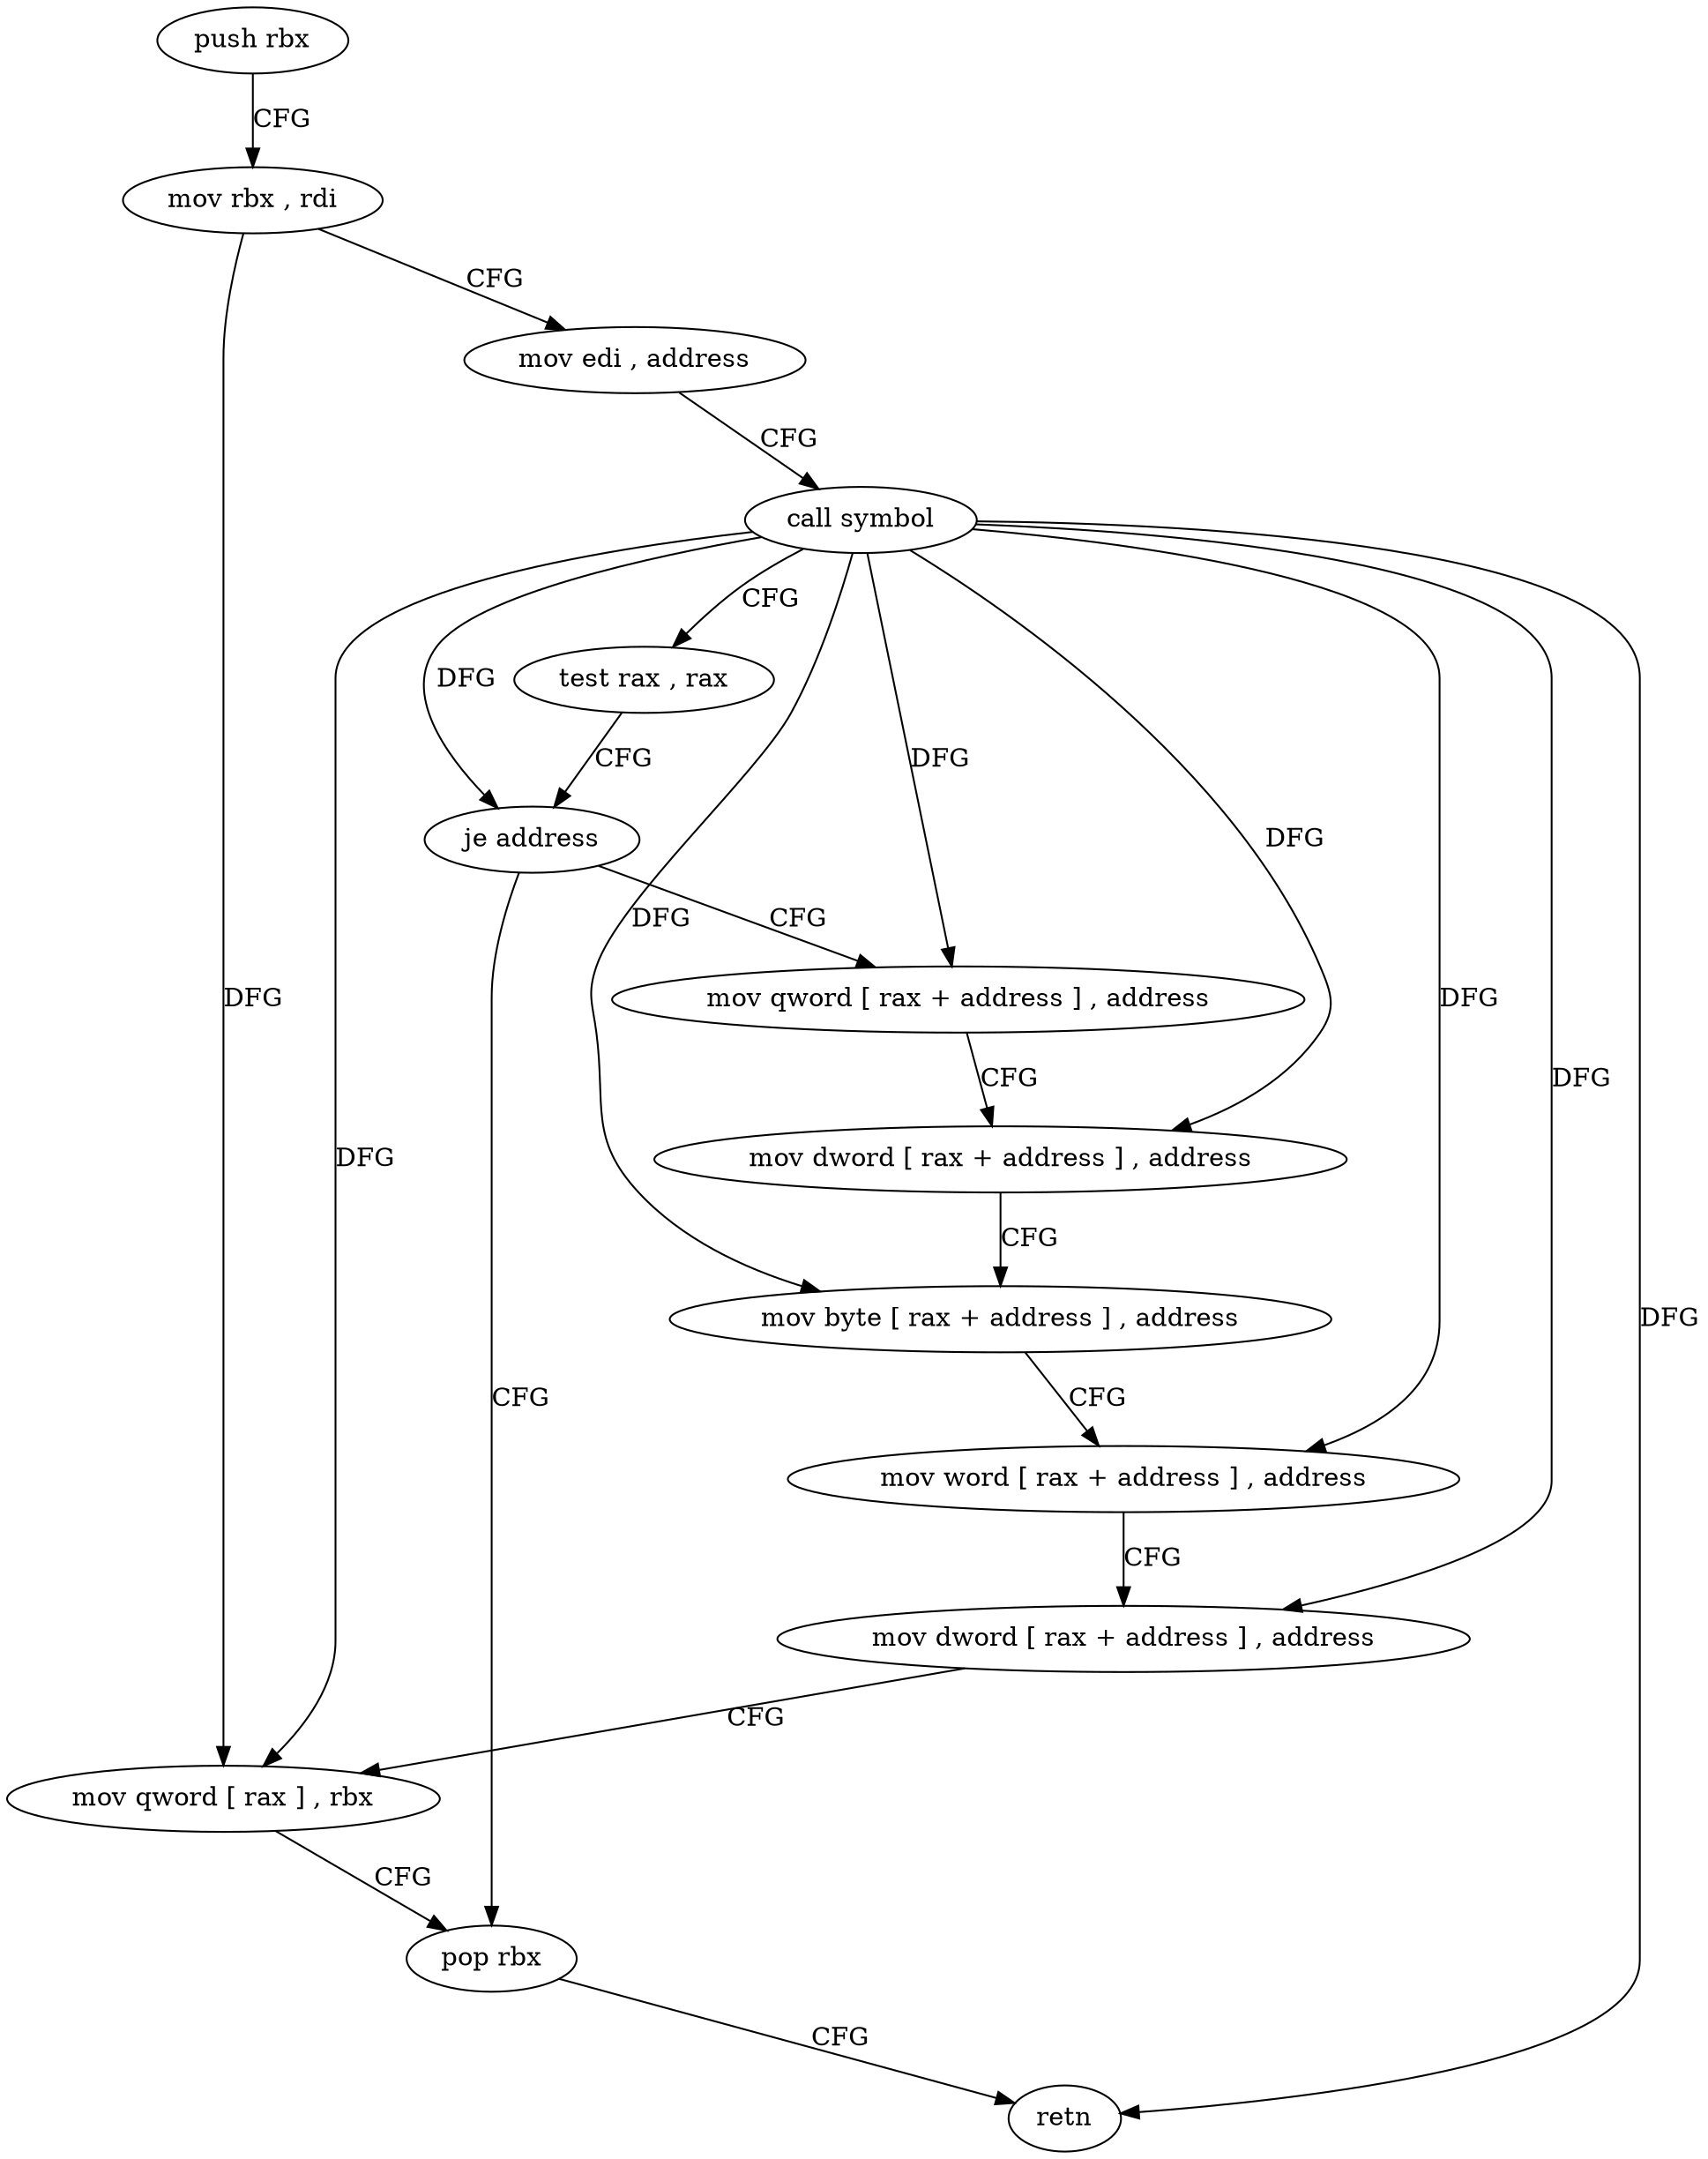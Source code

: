 digraph "func" {
"104960" [label = "push rbx" ]
"104961" [label = "mov rbx , rdi" ]
"104964" [label = "mov edi , address" ]
"104969" [label = "call symbol" ]
"104974" [label = "test rax , rax" ]
"104977" [label = "je address" ]
"105014" [label = "pop rbx" ]
"104979" [label = "mov qword [ rax + address ] , address" ]
"105015" [label = "retn" ]
"104987" [label = "mov dword [ rax + address ] , address" ]
"104994" [label = "mov byte [ rax + address ] , address" ]
"104998" [label = "mov word [ rax + address ] , address" ]
"105004" [label = "mov dword [ rax + address ] , address" ]
"105011" [label = "mov qword [ rax ] , rbx" ]
"104960" -> "104961" [ label = "CFG" ]
"104961" -> "104964" [ label = "CFG" ]
"104961" -> "105011" [ label = "DFG" ]
"104964" -> "104969" [ label = "CFG" ]
"104969" -> "104974" [ label = "CFG" ]
"104969" -> "104977" [ label = "DFG" ]
"104969" -> "105015" [ label = "DFG" ]
"104969" -> "104979" [ label = "DFG" ]
"104969" -> "104987" [ label = "DFG" ]
"104969" -> "104994" [ label = "DFG" ]
"104969" -> "104998" [ label = "DFG" ]
"104969" -> "105004" [ label = "DFG" ]
"104969" -> "105011" [ label = "DFG" ]
"104974" -> "104977" [ label = "CFG" ]
"104977" -> "105014" [ label = "CFG" ]
"104977" -> "104979" [ label = "CFG" ]
"105014" -> "105015" [ label = "CFG" ]
"104979" -> "104987" [ label = "CFG" ]
"104987" -> "104994" [ label = "CFG" ]
"104994" -> "104998" [ label = "CFG" ]
"104998" -> "105004" [ label = "CFG" ]
"105004" -> "105011" [ label = "CFG" ]
"105011" -> "105014" [ label = "CFG" ]
}
